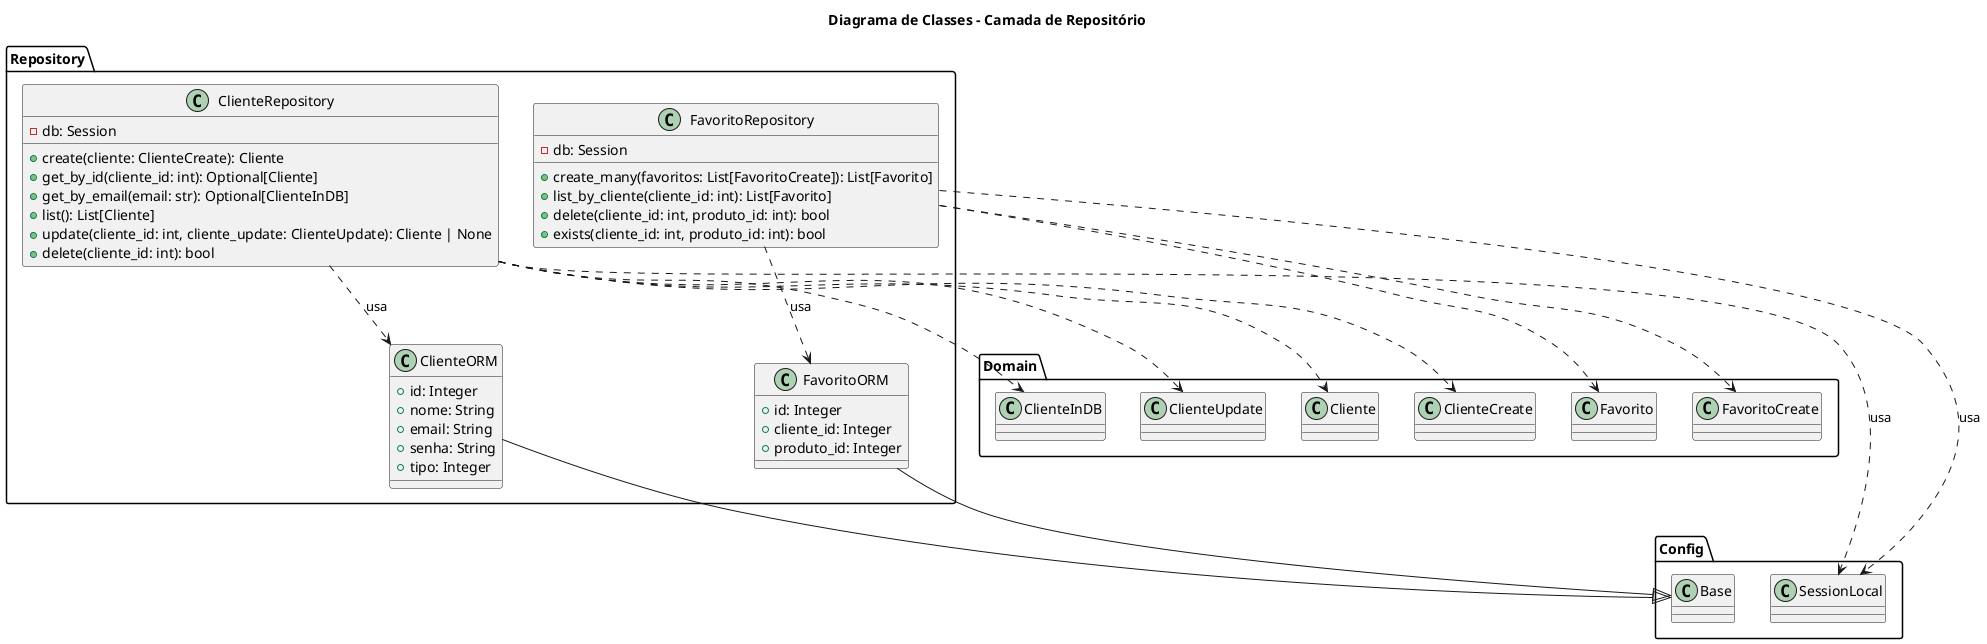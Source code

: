 @startuml
title Diagrama de Classes - Camada de Repositório

package "Domain" {
    class Cliente
    class ClienteCreate
    class ClienteInDB
    class ClienteUpdate
    class Favorito
    class FavoritoCreate
}

package "Config" {
    class SessionLocal
    class Base
}

package "Repository" {
    class ClienteORM {
        +id: Integer
        +nome: String
        +email: String
        +senha: String
        +tipo: Integer
    }
    ClienteORM --|> Base

    class FavoritoORM {
        +id: Integer
        +cliente_id: Integer
        +produto_id: Integer
    }
    FavoritoORM --|> Base

    class ClienteRepository {
        -db: Session
        +create(cliente: ClienteCreate): Cliente
        +get_by_id(cliente_id: int): Optional[Cliente]
        +get_by_email(email: str): Optional[ClienteInDB]
        +list(): List[Cliente]
        +update(cliente_id: int, cliente_update: ClienteUpdate): Cliente | None
        +delete(cliente_id: int): bool
    }
    ClienteRepository ..> ClienteORM : usa
    ClienteRepository ..> SessionLocal : usa
    ClienteRepository ..> Cliente
    ClienteRepository ..> ClienteCreate
    ClienteRepository ..> ClienteInDB
    ClienteRepository ..> ClienteUpdate

    class FavoritoRepository {
        -db: Session
        +create_many(favoritos: List[FavoritoCreate]): List[Favorito]
        +list_by_cliente(cliente_id: int): List[Favorito]
        +delete(cliente_id: int, produto_id: int): bool
        +exists(cliente_id: int, produto_id: int): bool
    }
    FavoritoRepository ..> FavoritoORM : usa
    FavoritoRepository ..> SessionLocal : usa
    FavoritoRepository ..> Favorito
    FavoritoRepository ..> FavoritoCreate
}

@enduml
